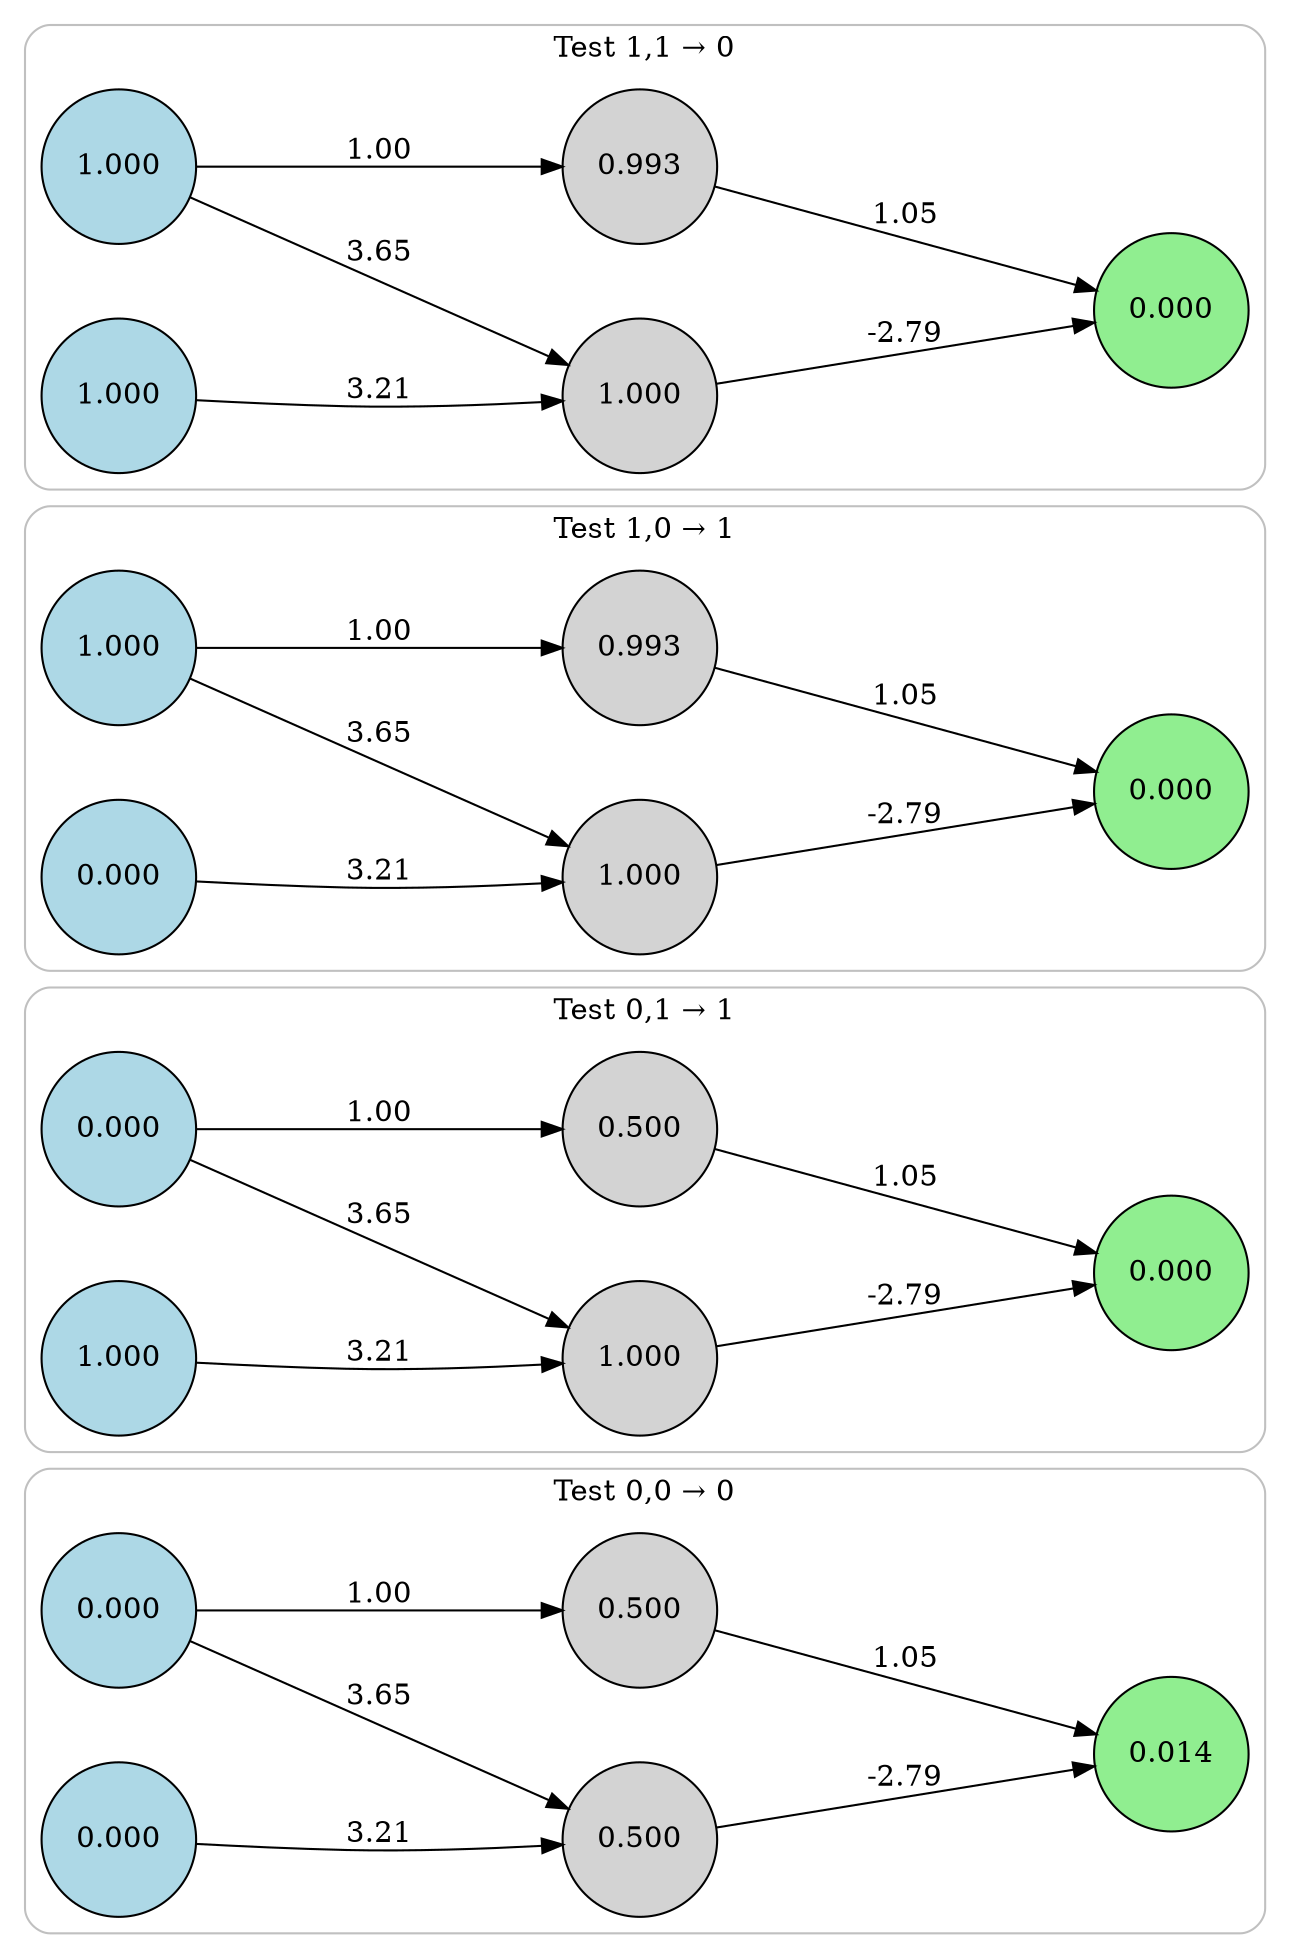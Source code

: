 digraph neat {
  compound=true;
  rankdir=LR;
  node [shape=circle];
  ranksep=2.0;
  nodesep=0.5;
  subgraph cluster_0 {
    label="Test 0,0 → 0";
    style=rounded;
    color=gray;
    node0_0 [label="0.000", style=filled, fillcolor=lightblue];
    node1_0 [label="0.000", style=filled, fillcolor=lightblue];
    node105_0 [label="0.014", style=filled, fillcolor=lightgreen];
    node166_0 [label="0.500", style=filled, fillcolor=lightgray];
    node192_0 [label="0.500", style=filled, fillcolor=lightgray];
    node1_0 -> node166_0 [label="3.21"];
    node166_0 -> node105_0 [label="-2.79"];
    node0_0 -> node166_0 [label="3.65"];
    node0_0 -> node192_0 [label="1.00"];
    node192_0 -> node105_0 [label="1.05"];
  }
  subgraph cluster_1 {
    label="Test 0,1 → 1";
    style=rounded;
    color=gray;
    node0_1 [label="0.000", style=filled, fillcolor=lightblue];
    node1_1 [label="1.000", style=filled, fillcolor=lightblue];
    node105_1 [label="0.000", style=filled, fillcolor=lightgreen];
    node166_1 [label="1.000", style=filled, fillcolor=lightgray];
    node192_1 [label="0.500", style=filled, fillcolor=lightgray];
    node1_1 -> node166_1 [label="3.21"];
    node166_1 -> node105_1 [label="-2.79"];
    node0_1 -> node166_1 [label="3.65"];
    node0_1 -> node192_1 [label="1.00"];
    node192_1 -> node105_1 [label="1.05"];
  }
  subgraph cluster_2 {
    label="Test 1,0 → 1";
    style=rounded;
    color=gray;
    node0_2 [label="1.000", style=filled, fillcolor=lightblue];
    node1_2 [label="0.000", style=filled, fillcolor=lightblue];
    node105_2 [label="0.000", style=filled, fillcolor=lightgreen];
    node166_2 [label="1.000", style=filled, fillcolor=lightgray];
    node192_2 [label="0.993", style=filled, fillcolor=lightgray];
    node1_2 -> node166_2 [label="3.21"];
    node166_2 -> node105_2 [label="-2.79"];
    node0_2 -> node166_2 [label="3.65"];
    node0_2 -> node192_2 [label="1.00"];
    node192_2 -> node105_2 [label="1.05"];
  }
  subgraph cluster_3 {
    label="Test 1,1 → 0";
    style=rounded;
    color=gray;
    node0_3 [label="1.000", style=filled, fillcolor=lightblue];
    node1_3 [label="1.000", style=filled, fillcolor=lightblue];
    node105_3 [label="0.000", style=filled, fillcolor=lightgreen];
    node166_3 [label="1.000", style=filled, fillcolor=lightgray];
    node192_3 [label="0.993", style=filled, fillcolor=lightgray];
    node1_3 -> node166_3 [label="3.21"];
    node166_3 -> node105_3 [label="-2.79"];
    node0_3 -> node166_3 [label="3.65"];
    node0_3 -> node192_3 [label="1.00"];
    node192_3 -> node105_3 [label="1.05"];
  }
}
